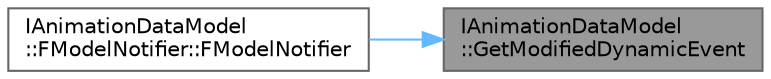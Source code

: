 digraph "IAnimationDataModel::GetModifiedDynamicEvent"
{
 // INTERACTIVE_SVG=YES
 // LATEX_PDF_SIZE
  bgcolor="transparent";
  edge [fontname=Helvetica,fontsize=10,labelfontname=Helvetica,labelfontsize=10];
  node [fontname=Helvetica,fontsize=10,shape=box,height=0.2,width=0.4];
  rankdir="RL";
  Node1 [id="Node000001",label="IAnimationDataModel\l::GetModifiedDynamicEvent",height=0.2,width=0.4,color="gray40", fillcolor="grey60", style="filled", fontcolor="black",tooltip=" "];
  Node1 -> Node2 [id="edge1_Node000001_Node000002",dir="back",color="steelblue1",style="solid",tooltip=" "];
  Node2 [id="Node000002",label="IAnimationDataModel\l::FModelNotifier::FModelNotifier",height=0.2,width=0.4,color="grey40", fillcolor="white", style="filled",URL="$de/dd3/structIAnimationDataModel_1_1FModelNotifier.html#a874e3fb5d5299d49c370ffa4b119d5d4",tooltip=" "];
}
